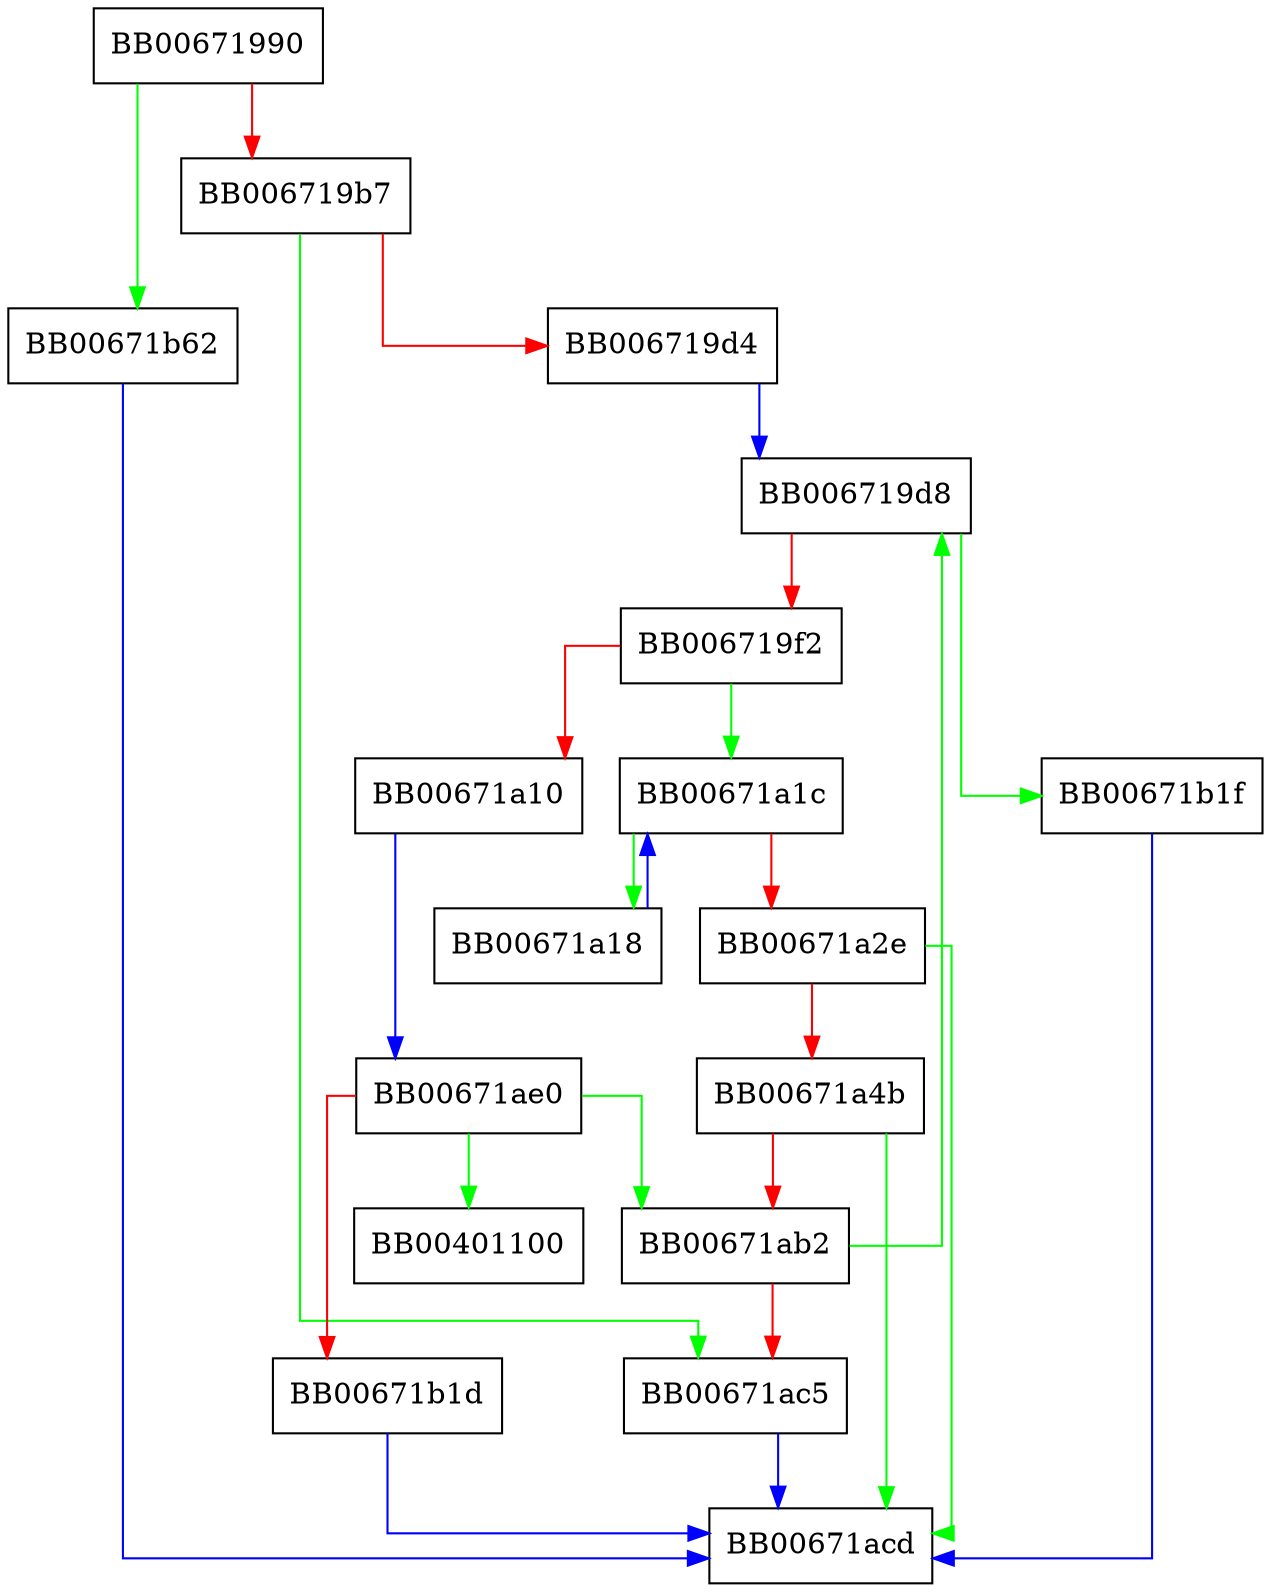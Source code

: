 digraph X509_ACERT_add_attr_nconf {
  node [shape="box"];
  graph [splines=ortho];
  BB00671990 -> BB00671b62 [color="green"];
  BB00671990 -> BB006719b7 [color="red"];
  BB006719b7 -> BB00671ac5 [color="green"];
  BB006719b7 -> BB006719d4 [color="red"];
  BB006719d4 -> BB006719d8 [color="blue"];
  BB006719d8 -> BB00671b1f [color="green"];
  BB006719d8 -> BB006719f2 [color="red"];
  BB006719f2 -> BB00671a1c [color="green"];
  BB006719f2 -> BB00671a10 [color="red"];
  BB00671a10 -> BB00671ae0 [color="blue"];
  BB00671a18 -> BB00671a1c [color="blue"];
  BB00671a1c -> BB00671a18 [color="green"];
  BB00671a1c -> BB00671a2e [color="red"];
  BB00671a2e -> BB00671acd [color="green"];
  BB00671a2e -> BB00671a4b [color="red"];
  BB00671a4b -> BB00671acd [color="green"];
  BB00671a4b -> BB00671ab2 [color="red"];
  BB00671ab2 -> BB006719d8 [color="green"];
  BB00671ab2 -> BB00671ac5 [color="red"];
  BB00671ac5 -> BB00671acd [color="blue"];
  BB00671ae0 -> BB00401100 [color="green"];
  BB00671ae0 -> BB00671ab2 [color="green"];
  BB00671ae0 -> BB00671b1d [color="red"];
  BB00671b1d -> BB00671acd [color="blue"];
  BB00671b1f -> BB00671acd [color="blue"];
  BB00671b62 -> BB00671acd [color="blue"];
}
